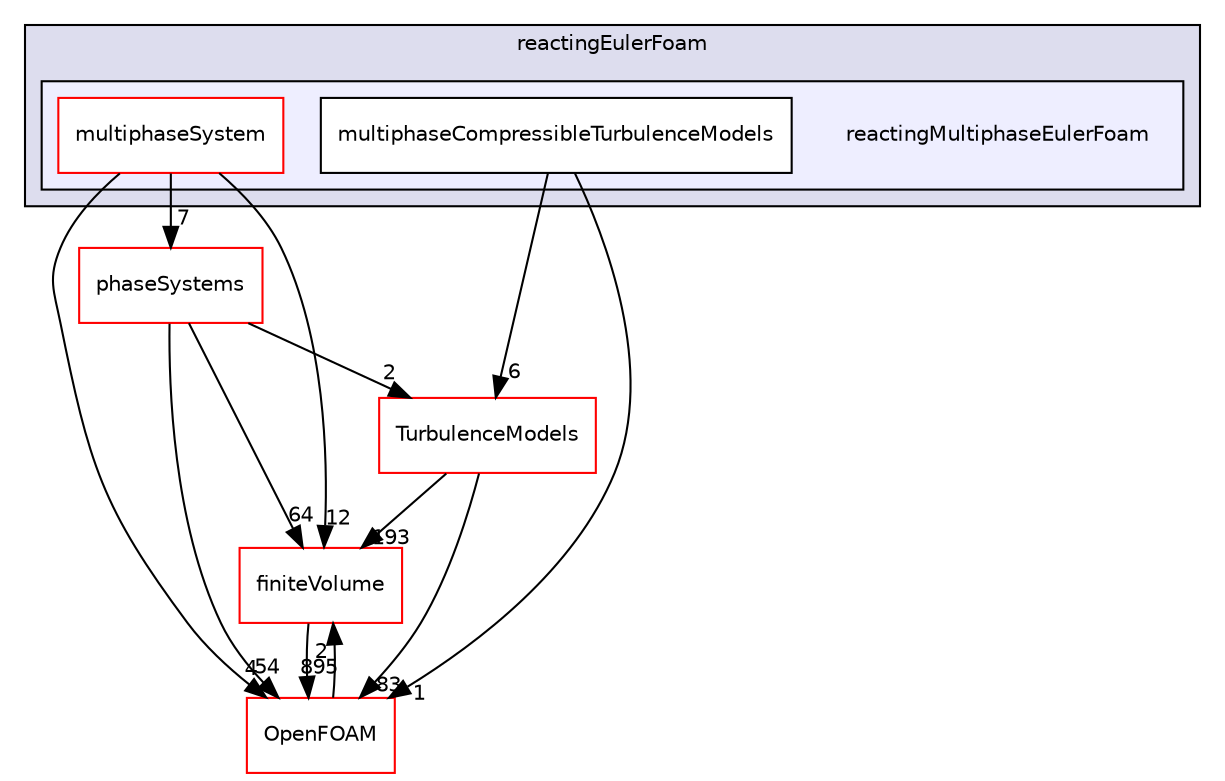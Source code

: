 digraph "src/phaseSystemModels/reactingEulerFoam/reactingMultiphaseEulerFoam" {
  bgcolor=transparent;
  compound=true
  node [ fontsize="10", fontname="Helvetica"];
  edge [ labelfontsize="10", labelfontname="Helvetica"];
  subgraph clusterdir_c0815ade4dfac8f9a0be68fca5474d44 {
    graph [ bgcolor="#ddddee", pencolor="black", label="reactingEulerFoam" fontname="Helvetica", fontsize="10", URL="dir_c0815ade4dfac8f9a0be68fca5474d44.html"]
  subgraph clusterdir_94f0ed2c2b56c944e3e18a9b9b0e7418 {
    graph [ bgcolor="#eeeeff", pencolor="black", label="" URL="dir_94f0ed2c2b56c944e3e18a9b9b0e7418.html"];
    dir_94f0ed2c2b56c944e3e18a9b9b0e7418 [shape=plaintext label="reactingMultiphaseEulerFoam"];
    dir_e822e7875dc7c9bec0d99cc988d8a4f9 [shape=box label="multiphaseCompressibleTurbulenceModels" color="black" fillcolor="white" style="filled" URL="dir_e822e7875dc7c9bec0d99cc988d8a4f9.html"];
    dir_3414b021d6e2ab5bf2d50c0002385866 [shape=box label="multiphaseSystem" color="red" fillcolor="white" style="filled" URL="dir_3414b021d6e2ab5bf2d50c0002385866.html"];
  }
  }
  dir_9bd15774b555cf7259a6fa18f99fe99b [shape=box label="finiteVolume" color="red" URL="dir_9bd15774b555cf7259a6fa18f99fe99b.html"];
  dir_264d2d6ce5df211e174aa532bbc40de4 [shape=box label="phaseSystems" color="red" URL="dir_264d2d6ce5df211e174aa532bbc40de4.html"];
  dir_1eda626aeac0f0ad2848c36acaa5d501 [shape=box label="TurbulenceModels" color="red" URL="dir_1eda626aeac0f0ad2848c36acaa5d501.html"];
  dir_c5473ff19b20e6ec4dfe5c310b3778a8 [shape=box label="OpenFOAM" color="red" URL="dir_c5473ff19b20e6ec4dfe5c310b3778a8.html"];
  dir_9bd15774b555cf7259a6fa18f99fe99b->dir_c5473ff19b20e6ec4dfe5c310b3778a8 [headlabel="895", labeldistance=1.5 headhref="dir_000814_002151.html"];
  dir_e822e7875dc7c9bec0d99cc988d8a4f9->dir_1eda626aeac0f0ad2848c36acaa5d501 [headlabel="6", labeldistance=1.5 headhref="dir_003298_002933.html"];
  dir_e822e7875dc7c9bec0d99cc988d8a4f9->dir_c5473ff19b20e6ec4dfe5c310b3778a8 [headlabel="1", labeldistance=1.5 headhref="dir_003298_002151.html"];
  dir_264d2d6ce5df211e174aa532bbc40de4->dir_9bd15774b555cf7259a6fa18f99fe99b [headlabel="64", labeldistance=1.5 headhref="dir_000851_000814.html"];
  dir_264d2d6ce5df211e174aa532bbc40de4->dir_1eda626aeac0f0ad2848c36acaa5d501 [headlabel="2", labeldistance=1.5 headhref="dir_000851_002933.html"];
  dir_264d2d6ce5df211e174aa532bbc40de4->dir_c5473ff19b20e6ec4dfe5c310b3778a8 [headlabel="54", labeldistance=1.5 headhref="dir_000851_002151.html"];
  dir_3414b021d6e2ab5bf2d50c0002385866->dir_9bd15774b555cf7259a6fa18f99fe99b [headlabel="12", labeldistance=1.5 headhref="dir_003299_000814.html"];
  dir_3414b021d6e2ab5bf2d50c0002385866->dir_264d2d6ce5df211e174aa532bbc40de4 [headlabel="7", labeldistance=1.5 headhref="dir_003299_000851.html"];
  dir_3414b021d6e2ab5bf2d50c0002385866->dir_c5473ff19b20e6ec4dfe5c310b3778a8 [headlabel="4", labeldistance=1.5 headhref="dir_003299_002151.html"];
  dir_1eda626aeac0f0ad2848c36acaa5d501->dir_9bd15774b555cf7259a6fa18f99fe99b [headlabel="193", labeldistance=1.5 headhref="dir_002933_000814.html"];
  dir_1eda626aeac0f0ad2848c36acaa5d501->dir_c5473ff19b20e6ec4dfe5c310b3778a8 [headlabel="83", labeldistance=1.5 headhref="dir_002933_002151.html"];
  dir_c5473ff19b20e6ec4dfe5c310b3778a8->dir_9bd15774b555cf7259a6fa18f99fe99b [headlabel="2", labeldistance=1.5 headhref="dir_002151_000814.html"];
}
